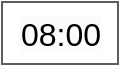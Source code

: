 <mxfile version="21.6.8" type="device">
  <diagram id="C5RBs43oDa-KdzZeNtuy" name="Page-1">
    <mxGraphModel dx="1633" dy="758" grid="0" gridSize="10" guides="1" tooltips="1" connect="1" arrows="1" fold="1" page="0" pageScale="1" pageWidth="827" pageHeight="1169" math="0" shadow="0">
      <root>
        <mxCell id="WIyWlLk6GJQsqaUBKTNV-0" />
        <mxCell id="WIyWlLk6GJQsqaUBKTNV-1" parent="WIyWlLk6GJQsqaUBKTNV-0" />
        <mxCell id="5UKF1SZB1AJDNbR74NKM-4" value="&lt;font style=&quot;font-size: 18px;&quot;&gt;&lt;b&gt;User&lt;/b&gt;&lt;/font&gt;" style="swimlane;childLayout=stackLayout;horizontal=1;startSize=50;horizontalStack=0;rounded=0;fontSize=14;fontStyle=0;strokeWidth=2;resizeParent=0;resizeLast=1;shadow=0;dashed=0;align=center;arcSize=4;whiteSpace=wrap;html=1;" vertex="1" parent="WIyWlLk6GJQsqaUBKTNV-1">
          <mxGeometry x="484" y="45" width="187" height="140" as="geometry" />
        </mxCell>
        <mxCell id="5UKF1SZB1AJDNbR74NKM-5" value="&lt;font style=&quot;font-size: 14px;&quot;&gt;+ _ID: String&lt;br&gt;+ Name: String&lt;br&gt;+ Email: String&lt;br&gt;+ Contacto: int&lt;/font&gt;" style="align=left;strokeColor=none;fillColor=none;spacingLeft=4;fontSize=12;verticalAlign=top;resizable=0;rotatable=0;part=1;html=1;" vertex="1" parent="5UKF1SZB1AJDNbR74NKM-4">
          <mxGeometry y="50" width="187" height="90" as="geometry" />
        </mxCell>
        <mxCell id="5UKF1SZB1AJDNbR74NKM-10" value="&lt;font style=&quot;font-size: 18px;&quot;&gt;&lt;b&gt;Auto&lt;/b&gt;&lt;/font&gt;" style="swimlane;childLayout=stackLayout;horizontal=1;startSize=50;horizontalStack=0;rounded=0;fontSize=14;fontStyle=0;strokeWidth=2;resizeParent=0;resizeLast=1;shadow=0;dashed=0;align=center;arcSize=4;whiteSpace=wrap;html=1;swimlaneLine=1;" vertex="1" parent="WIyWlLk6GJQsqaUBKTNV-1">
          <mxGeometry x="244" y="239" width="179" height="105" as="geometry" />
        </mxCell>
        <mxCell id="5UKF1SZB1AJDNbR74NKM-11" value="&lt;font style=&quot;font-size: 14px;&quot;&gt;+ Modelo: String&lt;br&gt;+ Patente: String&lt;/font&gt;" style="align=left;strokeColor=none;fillColor=none;spacingLeft=4;fontSize=12;verticalAlign=top;resizable=0;rotatable=0;part=1;html=1;" vertex="1" parent="5UKF1SZB1AJDNbR74NKM-10">
          <mxGeometry y="50" width="179" height="55" as="geometry" />
        </mxCell>
        <mxCell id="5UKF1SZB1AJDNbR74NKM-12" value="&lt;font style=&quot;font-size: 18px;&quot;&gt;&lt;b&gt;userData&lt;/b&gt;&lt;/font&gt;" style="swimlane;childLayout=stackLayout;horizontal=1;startSize=50;horizontalStack=0;rounded=0;fontSize=14;fontStyle=0;strokeWidth=2;resizeParent=0;resizeLast=1;shadow=0;dashed=0;align=center;arcSize=4;whiteSpace=wrap;html=1;swimlaneLine=1;" vertex="1" parent="WIyWlLk6GJQsqaUBKTNV-1">
          <mxGeometry x="1035" y="231.5" width="199" height="120" as="geometry" />
        </mxCell>
        <mxCell id="5UKF1SZB1AJDNbR74NKM-13" value="&lt;span style=&quot;font-size: 14px;&quot;&gt;+ _ID: String&lt;br&gt;+ Patente: String&lt;br&gt;+ Contacto: int&lt;br&gt;&lt;/span&gt;" style="align=left;strokeColor=none;fillColor=none;spacingLeft=4;fontSize=12;verticalAlign=top;resizable=0;rotatable=0;part=1;html=1;" vertex="1" parent="5UKF1SZB1AJDNbR74NKM-12">
          <mxGeometry y="50" width="199" height="70" as="geometry" />
        </mxCell>
        <mxCell id="5UKF1SZB1AJDNbR74NKM-15" value="&lt;font style=&quot;font-size: 18px;&quot;&gt;&lt;b style=&quot;&quot;&gt;Registro&lt;/b&gt;&lt;/font&gt;" style="swimlane;childLayout=stackLayout;horizontal=1;startSize=50;horizontalStack=0;rounded=0;fontSize=14;fontStyle=0;strokeWidth=2;resizeParent=0;resizeLast=1;shadow=0;dashed=0;align=center;arcSize=4;whiteSpace=wrap;html=1;swimlaneLine=1;" vertex="1" parent="WIyWlLk6GJQsqaUBKTNV-1">
          <mxGeometry x="645" y="217" width="199" height="149" as="geometry" />
        </mxCell>
        <mxCell id="5UKF1SZB1AJDNbR74NKM-16" value="&lt;font style=&quot;font-size: 14px;&quot;&gt;&lt;font style=&quot;&quot;&gt;+ _ID: String&lt;br&gt;+ Name: String&lt;br&gt;+ Entrada: time&lt;br&gt;&lt;/font&gt;+ Salida: time&lt;br&gt;+ Patente: String&lt;/font&gt;" style="align=left;strokeColor=none;fillColor=none;spacingLeft=4;fontSize=12;verticalAlign=top;resizable=0;rotatable=0;part=1;html=1;" vertex="1" parent="5UKF1SZB1AJDNbR74NKM-15">
          <mxGeometry y="50" width="199" height="99" as="geometry" />
        </mxCell>
        <mxCell id="5UKF1SZB1AJDNbR74NKM-17" value="&lt;font style=&quot;font-size: 18px;&quot;&gt;&lt;b&gt;Estacionamiento&lt;/b&gt;&lt;/font&gt;" style="swimlane;childLayout=stackLayout;horizontal=1;startSize=50;horizontalStack=0;rounded=0;fontSize=14;fontStyle=0;strokeWidth=2;resizeParent=0;resizeLast=1;shadow=0;dashed=0;align=center;arcSize=4;whiteSpace=wrap;html=1;swimlaneLine=1;" vertex="1" parent="WIyWlLk6GJQsqaUBKTNV-1">
          <mxGeometry x="822" y="45" width="192" height="129" as="geometry" />
        </mxCell>
        <mxCell id="5UKF1SZB1AJDNbR74NKM-18" value="&lt;span style=&quot;font-size: 14px;&quot;&gt;+ _ID: String&lt;br&gt;+ Name: String&lt;br&gt;+ Ocupado: boolean&lt;br&gt;&lt;/span&gt;" style="align=left;strokeColor=none;fillColor=none;spacingLeft=4;fontSize=12;verticalAlign=top;resizable=0;rotatable=0;part=1;html=1;" vertex="1" parent="5UKF1SZB1AJDNbR74NKM-17">
          <mxGeometry y="50" width="192" height="79" as="geometry" />
        </mxCell>
        <mxCell id="5UKF1SZB1AJDNbR74NKM-22" value="" style="endArrow=none;html=1;rounded=0;edgeStyle=elbowEdgeStyle;" edge="1" parent="WIyWlLk6GJQsqaUBKTNV-1" source="5UKF1SZB1AJDNbR74NKM-10" target="5UKF1SZB1AJDNbR74NKM-4">
          <mxGeometry width="50" height="50" relative="1" as="geometry">
            <mxPoint x="214" y="81.5" as="sourcePoint" />
            <mxPoint x="374" y="-40" as="targetPoint" />
            <Array as="points">
              <mxPoint x="326" y="95" />
            </Array>
          </mxGeometry>
        </mxCell>
        <mxCell id="5UKF1SZB1AJDNbR74NKM-25" value="&lt;font style=&quot;font-size: 14px;&quot;&gt;&lt;b&gt;1&lt;/b&gt;&lt;/font&gt;" style="text;html=1;align=center;verticalAlign=middle;resizable=0;points=[];autosize=1;strokeColor=none;fillColor=none;" vertex="1" parent="WIyWlLk6GJQsqaUBKTNV-1">
          <mxGeometry x="445" y="62" width="26" height="29" as="geometry" />
        </mxCell>
        <mxCell id="5UKF1SZB1AJDNbR74NKM-26" value="&lt;font style=&quot;font-size: 14px;&quot;&gt;&lt;b&gt;1..*&lt;/b&gt;&lt;/font&gt;" style="text;html=1;align=center;verticalAlign=middle;resizable=0;points=[];autosize=1;strokeColor=none;fillColor=none;" vertex="1" parent="WIyWlLk6GJQsqaUBKTNV-1">
          <mxGeometry x="284" y="204" width="39" height="29" as="geometry" />
        </mxCell>
        <mxCell id="5UKF1SZB1AJDNbR74NKM-27" value="" style="endArrow=none;html=1;rounded=0;edgeStyle=elbowEdgeStyle;" edge="1" parent="WIyWlLk6GJQsqaUBKTNV-1" source="5UKF1SZB1AJDNbR74NKM-17" target="5UKF1SZB1AJDNbR74NKM-12">
          <mxGeometry width="50" height="50" relative="1" as="geometry">
            <mxPoint x="1133" y="261" as="sourcePoint" />
            <mxPoint x="1134" y="227" as="targetPoint" />
            <Array as="points">
              <mxPoint x="1139" y="223" />
            </Array>
          </mxGeometry>
        </mxCell>
        <mxCell id="5UKF1SZB1AJDNbR74NKM-28" value="&lt;font style=&quot;font-size: 14px;&quot;&gt;&lt;b&gt;1&lt;br&gt;&lt;/b&gt;&lt;/font&gt;" style="text;html=1;align=center;verticalAlign=middle;resizable=0;points=[];autosize=1;strokeColor=none;fillColor=none;" vertex="1" parent="WIyWlLk6GJQsqaUBKTNV-1">
          <mxGeometry x="1017" y="75" width="26" height="29" as="geometry" />
        </mxCell>
        <mxCell id="5UKF1SZB1AJDNbR74NKM-29" value="&lt;font style=&quot;font-size: 14px;&quot;&gt;&lt;b&gt;0..1&lt;br&gt;&lt;/b&gt;&lt;/font&gt;" style="text;html=1;align=center;verticalAlign=middle;resizable=0;points=[];autosize=1;strokeColor=none;fillColor=none;" vertex="1" parent="WIyWlLk6GJQsqaUBKTNV-1">
          <mxGeometry x="1145" y="197" width="41" height="29" as="geometry" />
        </mxCell>
        <mxCell id="-L_JFR_nqH-sr-A5FqX6-1" style="edgeStyle=none;curved=1;rounded=0;orthogonalLoop=1;jettySize=auto;html=1;exitX=0.5;exitY=1;exitDx=0;exitDy=0;fontSize=12;labelBackgroundColor=#1D1D1D;fillColor=#f5f5f5;strokeColor=#666666;" parent="1" source="-L_JFR_nqH-sr-A5FqX6-5" edge="1">
          <mxGeometry relative="1" as="geometry">
            <mxPoint x="78.5" y="487" as="targetPoint" />
          </mxGeometry>
        </mxCell>
        <mxCell id="-L_JFR_nqH-sr-A5FqX6-2" style="edgeStyle=none;curved=1;rounded=0;orthogonalLoop=1;jettySize=auto;html=1;exitX=0;exitY=1;exitDx=0;exitDy=0;fontSize=12;startSize=8;endSize=8;labelBackgroundColor=#1D1D1D;fillColor=#f5f5f5;strokeColor=#666666;" parent="1" source="-L_JFR_nqH-sr-A5FqX6-5" edge="1">
          <mxGeometry relative="1" as="geometry">
            <mxPoint x="-126.5" y="565" as="targetPoint" />
          </mxGeometry>
        </mxCell>
        <mxCell id="-L_JFR_nqH-sr-A5FqX6-3" style="edgeStyle=none;curved=1;rounded=0;orthogonalLoop=1;jettySize=auto;html=1;exitX=1;exitY=1;exitDx=0;exitDy=0;fontSize=12;startSize=8;endSize=8;labelBackgroundColor=#1D1D1D;fillColor=#f5f5f5;strokeColor=#666666;entryX=0.489;entryY=-0.075;entryDx=0;entryDy=0;entryPerimeter=0;" parent="1" source="-L_JFR_nqH-sr-A5FqX6-5" target="-L_JFR_nqH-sr-A5FqX6-11" edge="1">
          <mxGeometry relative="1" as="geometry">
            <mxPoint x="282.5" y="555" as="targetPoint" />
          </mxGeometry>
        </mxCell>
        <mxCell id="-L_JFR_nqH-sr-A5FqX6-5" value="Registro" style="ellipse;fontSize=16;labelBackgroundColor=none;fillColor=none;fontColor=#333333;strokeColor=#666666;" parent="1" vertex="1">
          <mxGeometry x="6.5" y="240" width="143" height="134" as="geometry" />
        </mxCell>
        <mxCell id="-L_JFR_nqH-sr-A5FqX6-6" value="_id" style="text;html=1;align=center;verticalAlign=middle;resizable=0;points=[];autosize=1;fontSize=16;labelBackgroundColor=#FCFCFC;fillColor=none;fontColor=#000000;strokeColor=#5C5C5C;" parent="1" vertex="1">
          <mxGeometry x="27.5" y="435" width="39" height="31" as="geometry" />
        </mxCell>
        <mxCell id="-L_JFR_nqH-sr-A5FqX6-7" value="&#39;23k8n5i8hs&#39;" style="text;html=1;align=center;verticalAlign=middle;resizable=0;points=[];autosize=1;fontSize=16;labelBackgroundColor=#FCFCFC;fillColor=none;fontColor=#000000;strokeColor=#5C5C5C;fillStyle=auto;" parent="1" vertex="1">
          <mxGeometry x="30.5" y="493" width="106" height="31" as="geometry" />
        </mxCell>
        <mxCell id="-L_JFR_nqH-sr-A5FqX6-8" value="name" style="text;html=1;align=center;verticalAlign=middle;resizable=0;points=[];autosize=1;fontSize=16;rotation=0;labelBackgroundColor=#FCFCFC;fillColor=none;fontColor=#000000;strokeColor=#5C5C5C;" parent="1" vertex="1">
          <mxGeometry x="-79" y="530" width="57" height="31" as="geometry" />
        </mxCell>
        <mxCell id="-L_JFR_nqH-sr-A5FqX6-9" value="&quot;E-01&quot;" style="text;html=1;align=center;verticalAlign=middle;resizable=0;points=[];autosize=1;fontSize=16;rotation=0;labelBackgroundColor=#FCFCFC;fillColor=none;fontColor=#000000;strokeColor=#5C5C5C;" parent="1" vertex="1">
          <mxGeometry x="-167.5" y="569" width="62" height="31" as="geometry" />
        </mxCell>
        <mxCell id="-L_JFR_nqH-sr-A5FqX6-10" value="&quot;patente&quot;" style="text;html=1;align=center;verticalAlign=middle;resizable=0;points=[];autosize=1;fontSize=16;rotation=0;labelBackgroundColor=#FCFCFC;fillColor=none;fontColor=#000000;strokeColor=#5C5C5C;" parent="1" vertex="1">
          <mxGeometry x="165.5" y="524" width="81" height="31" as="geometry" />
        </mxCell>
        <mxCell id="-L_JFR_nqH-sr-A5FqX6-11" value="&quot;BB-CC-12&quot;" style="text;html=1;align=center;verticalAlign=middle;resizable=0;points=[];autosize=1;fontSize=16;labelBackgroundColor=#FCFCFC;fillColor=none;fontColor=#000000;strokeColor=#5C5C5C;" parent="1" vertex="1">
          <mxGeometry x="246.5" y="569" width="101" height="31" as="geometry" />
        </mxCell>
        <mxCell id="-L_JFR_nqH-sr-A5FqX6-19" style="edgeStyle=none;curved=1;rounded=0;orthogonalLoop=1;jettySize=auto;html=1;exitX=0;exitY=1;exitDx=0;exitDy=0;fontSize=12;startSize=8;endSize=8;labelBackgroundColor=#FCFCFC;fillColor=#f5f5f5;strokeColor=#666666;fontColor=#000000;" parent="1" edge="1">
          <mxGeometry relative="1" as="geometry">
            <mxPoint x="-557" y="214" as="targetPoint" />
            <mxPoint x="-557.5" y="76" as="sourcePoint" />
          </mxGeometry>
        </mxCell>
        <mxCell id="-L_JFR_nqH-sr-A5FqX6-20" value="987652413" style="text;html=1;align=center;verticalAlign=middle;resizable=0;points=[];autosize=1;strokeColor=#5C5C5C;fillColor=none;fontSize=16;labelBackgroundColor=#FCFCFC;fontColor=#000000;" parent="1" vertex="1">
          <mxGeometry x="-608" y="267" width="98" height="31" as="geometry" />
        </mxCell>
        <mxCell id="-L_JFR_nqH-sr-A5FqX6-21" value="contacto" style="text;html=1;align=center;verticalAlign=middle;resizable=0;points=[];autosize=1;fontSize=16;rotation=0;labelBackgroundColor=#FCFCFC;fillColor=none;fontColor=#000000;strokeColor=#5C5C5C;" parent="1" vertex="1">
          <mxGeometry x="-598" y="221" width="78" height="31" as="geometry" />
        </mxCell>
        <mxCell id="Z-F-Ld-3cteP_1WqNzu--2" style="edgeStyle=none;curved=1;rounded=0;orthogonalLoop=1;jettySize=auto;html=1;exitX=1;exitY=0.665;exitDx=0;exitDy=0;fontSize=12;startSize=8;endSize=8;labelBackgroundColor=#1D1D1D;fillColor=#f5f5f5;strokeColor=#666666;exitPerimeter=0;" parent="1" source="CsUUlYJ66MlTUgeljkit-48" edge="1">
          <mxGeometry relative="1" as="geometry">
            <mxPoint x="1118" y="-77" as="targetPoint" />
            <mxPoint x="877" y="-272" as="sourcePoint" />
          </mxGeometry>
        </mxCell>
        <mxCell id="Z-F-Ld-3cteP_1WqNzu--5" value="" style="edgeStyle=none;curved=1;rounded=0;orthogonalLoop=1;jettySize=auto;html=1;fontSize=12;startSize=8;endSize=8;" parent="1" source="Z-F-Ld-3cteP_1WqNzu--3" target="Z-F-Ld-3cteP_1WqNzu--4" edge="1">
          <mxGeometry relative="1" as="geometry" />
        </mxCell>
        <mxCell id="Z-F-Ld-3cteP_1WqNzu--3" value="contacto" style="text;html=1;align=center;verticalAlign=middle;resizable=0;points=[];autosize=1;fontSize=16;rotation=0;labelBackgroundColor=#FCFCFC;fillColor=none;fontColor=#000000;strokeColor=#5C5C5C;" parent="1" vertex="1">
          <mxGeometry x="961" y="-110" width="78" height="31" as="geometry" />
        </mxCell>
        <mxCell id="Z-F-Ld-3cteP_1WqNzu--4" value="98293729" style="text;html=1;align=center;verticalAlign=middle;resizable=0;points=[];autosize=1;fontSize=16;labelBackgroundColor=#FCFCFC;fillColor=none;fontColor=#000000;strokeColor=#5C5C5C;" parent="1" vertex="1">
          <mxGeometry x="1081" y="-66" width="89" height="31" as="geometry" />
        </mxCell>
        <mxCell id="Z-F-Ld-3cteP_1WqNzu--7" style="edgeStyle=none;curved=1;rounded=0;orthogonalLoop=1;jettySize=auto;html=1;exitX=0;exitY=0.5;exitDx=0;exitDy=0;fontSize=12;startSize=8;endSize=8;labelBackgroundColor=#1D1D1D;fillColor=#f5f5f5;strokeColor=#666666;" parent="1" source="-L_JFR_nqH-sr-A5FqX6-5" edge="1">
          <mxGeometry relative="1" as="geometry">
            <mxPoint x="-300" y="587" as="targetPoint" />
            <mxPoint x="37" y="364" as="sourcePoint" />
          </mxGeometry>
        </mxCell>
        <mxCell id="Z-F-Ld-3cteP_1WqNzu--8" value="Entrada" style="text;html=1;align=center;verticalAlign=middle;resizable=0;points=[];autosize=1;fontSize=16;rotation=0;labelBackgroundColor=#FCFCFC;fillColor=none;fontColor=#000000;strokeColor=#5C5C5C;" parent="1" vertex="1">
          <mxGeometry x="-342.5" y="517" width="73" height="31" as="geometry" />
        </mxCell>
        <mxCell id="Z-F-Ld-3cteP_1WqNzu--9" value="08:00" style="text;html=1;align=center;verticalAlign=middle;resizable=0;points=[];autosize=1;fontSize=16;rotation=0;labelBackgroundColor=#FCFCFC;fillColor=none;fontColor=#000000;strokeColor=#5C5C5C;" parent="1" vertex="1">
          <mxGeometry x="-335" y="597" width="58" height="31" as="geometry" />
        </mxCell>
        <mxCell id="Z-F-Ld-3cteP_1WqNzu--12" style="edgeStyle=none;curved=1;rounded=0;orthogonalLoop=1;jettySize=auto;html=1;exitX=1;exitY=0.5;exitDx=0;exitDy=0;fontSize=12;startSize=8;endSize=8;labelBackgroundColor=#1D1D1D;fillColor=#f5f5f5;strokeColor=#666666;" parent="1" source="-L_JFR_nqH-sr-A5FqX6-5" edge="1">
          <mxGeometry relative="1" as="geometry">
            <mxPoint x="452" y="590" as="targetPoint" />
            <mxPoint x="17" y="337" as="sourcePoint" />
          </mxGeometry>
        </mxCell>
        <mxCell id="Z-F-Ld-3cteP_1WqNzu--15" value="Salida" style="text;html=1;align=center;verticalAlign=middle;resizable=0;points=[];autosize=1;fontSize=16;rotation=0;labelBackgroundColor=#FCFCFC;fillColor=none;fontColor=#000000;strokeColor=#5C5C5C;" parent="1" vertex="1">
          <mxGeometry x="429" y="517" width="62" height="31" as="geometry" />
        </mxCell>
        <mxCell id="Z-F-Ld-3cteP_1WqNzu--16" value="08:00" style="text;html=1;align=center;verticalAlign=middle;resizable=0;points=[];autosize=1;fontSize=16;rotation=0;labelBackgroundColor=#FCFCFC;fillColor=none;fontColor=#000000;strokeColor=#5C5C5C;" parent="1" vertex="1">
          <mxGeometry x="425" y="597" width="58" height="31" as="geometry" />
        </mxCell>
      </root>
    </mxGraphModel>
  </diagram>
</mxfile>

